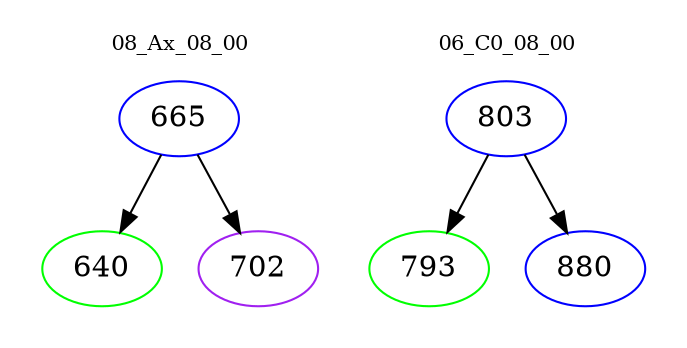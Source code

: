 digraph{
subgraph cluster_0 {
color = white
label = "08_Ax_08_00";
fontsize=10;
T0_665 [label="665", color="blue"]
T0_665 -> T0_640 [color="black"]
T0_640 [label="640", color="green"]
T0_665 -> T0_702 [color="black"]
T0_702 [label="702", color="purple"]
}
subgraph cluster_1 {
color = white
label = "06_C0_08_00";
fontsize=10;
T1_803 [label="803", color="blue"]
T1_803 -> T1_793 [color="black"]
T1_793 [label="793", color="green"]
T1_803 -> T1_880 [color="black"]
T1_880 [label="880", color="blue"]
}
}
